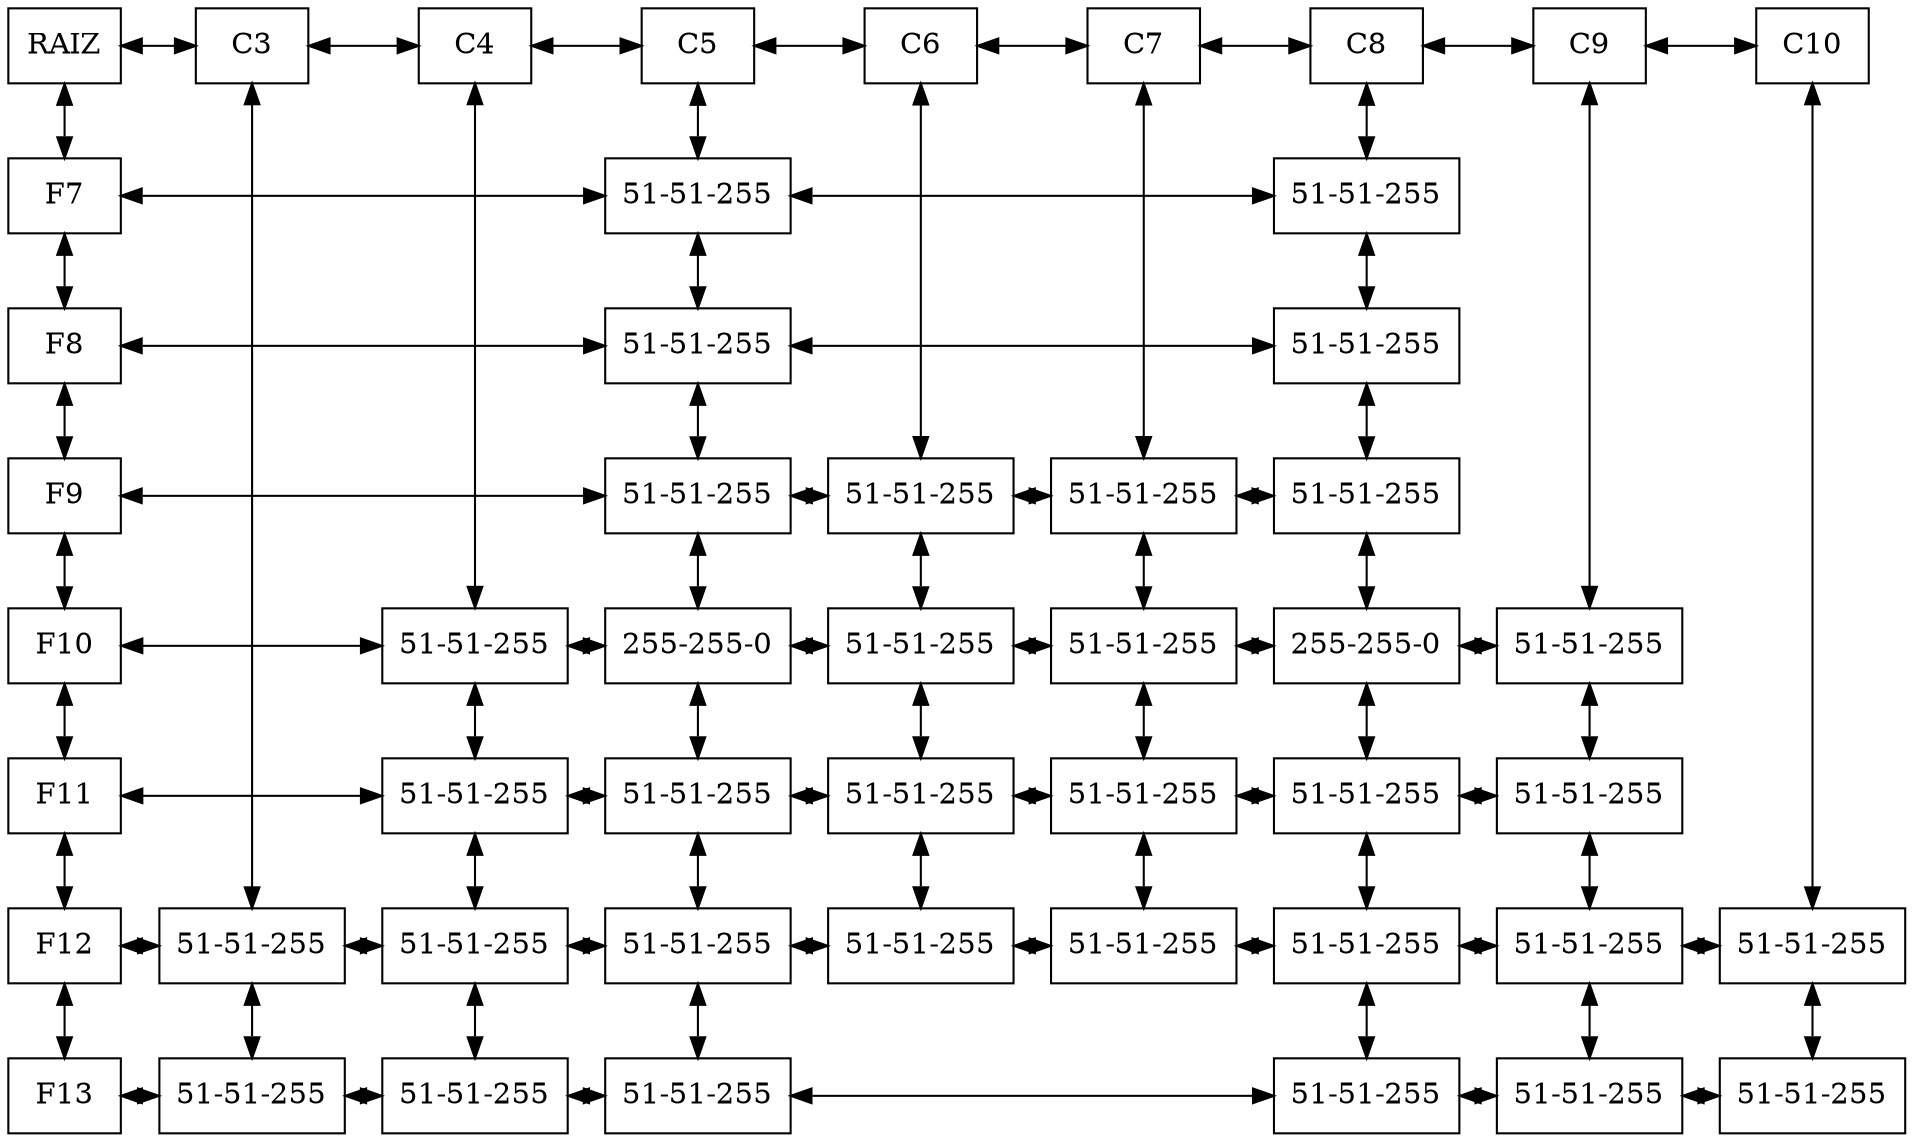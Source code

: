 digraph MatrizCapa{ 
 node[shape=box] 
 rankdir=UD; 
 {rank=min; 
nodo00[label="RAIZ" ,rankdir=LR,group=0]; 
nodo40[label="C3" ,rankdir=LR,group=4]; 
nodo50[label="C4" ,rankdir=LR,group=5]; 
nodo60[label="C5" ,rankdir=LR,group=6]; 
nodo70[label="C6" ,rankdir=LR,group=7]; 
nodo80[label="C7" ,rankdir=LR,group=8]; 
nodo90[label="C8" ,rankdir=LR,group=9]; 
nodo100[label="C9" ,rankdir=LR,group=10]; 
nodo110[label="C10" ,rankdir=LR,group=11]; 
}{rank=same; 
nodo00[label="RAIZ" ,group=0]; 
nodo40[label="C3" ,group=4]; 
nodo50[label="C4" ,group=5]; 
nodo60[label="C5" ,group=6]; 
nodo70[label="C6" ,group=7]; 
nodo80[label="C7" ,group=8]; 
nodo90[label="C8" ,group=9]; 
nodo100[label="C9" ,group=10]; 
nodo110[label="C10" ,group=11]; 
}{rank=same; 
nodo08[label="F7" ,group=0]; 
nodo68[label="51-51-255" ,group=6]; 
nodo98[label="51-51-255" ,group=9]; 
}{rank=same; 
nodo09[label="F8" ,group=0]; 
nodo69[label="51-51-255" ,group=6]; 
nodo99[label="51-51-255" ,group=9]; 
}{rank=same; 
nodo010[label="F9" ,group=0]; 
nodo610[label="51-51-255" ,group=6]; 
nodo710[label="51-51-255" ,group=7]; 
nodo810[label="51-51-255" ,group=8]; 
nodo910[label="51-51-255" ,group=9]; 
}{rank=same; 
nodo011[label="F10" ,group=0]; 
nodo511[label="51-51-255" ,group=5]; 
nodo611[label="255-255-0" ,group=6]; 
nodo711[label="51-51-255" ,group=7]; 
nodo811[label="51-51-255" ,group=8]; 
nodo911[label="255-255-0" ,group=9]; 
nodo1011[label="51-51-255" ,group=10]; 
}{rank=same; 
nodo012[label="F11" ,group=0]; 
nodo512[label="51-51-255" ,group=5]; 
nodo612[label="51-51-255" ,group=6]; 
nodo712[label="51-51-255" ,group=7]; 
nodo812[label="51-51-255" ,group=8]; 
nodo912[label="51-51-255" ,group=9]; 
nodo1012[label="51-51-255" ,group=10]; 
}{rank=same; 
nodo013[label="F12" ,group=0]; 
nodo413[label="51-51-255" ,group=4]; 
nodo513[label="51-51-255" ,group=5]; 
nodo613[label="51-51-255" ,group=6]; 
nodo713[label="51-51-255" ,group=7]; 
nodo813[label="51-51-255" ,group=8]; 
nodo913[label="51-51-255" ,group=9]; 
nodo1013[label="51-51-255" ,group=10]; 
nodo1113[label="51-51-255" ,group=11]; 
}{rank=same; 
nodo014[label="F13" ,group=0]; 
nodo414[label="51-51-255" ,group=4]; 
nodo514[label="51-51-255" ,group=5]; 
nodo614[label="51-51-255" ,group=6]; 
nodo914[label="51-51-255" ,group=9]; 
nodo1014[label="51-51-255" ,group=10]; 
nodo1114[label="51-51-255" ,group=11]; 
}nodo00 -> nodo40 [dir=both];
nodo40 -> nodo50 [dir=both];
nodo50 -> nodo60 [dir=both];
nodo60 -> nodo70 [dir=both];
nodo70 -> nodo80 [dir=both];
nodo80 -> nodo90 [dir=both];
nodo90 -> nodo100 [dir=both];
nodo100 -> nodo110 [dir=both];
nodo08 -> nodo68 [dir=both];
nodo68 -> nodo98 [dir=both];
nodo09 -> nodo69 [dir=both];
nodo69 -> nodo99 [dir=both];
nodo010 -> nodo610 [dir=both];
nodo610 -> nodo710 [dir=both];
nodo710 -> nodo810 [dir=both];
nodo810 -> nodo910 [dir=both];
nodo011 -> nodo511 [dir=both];
nodo511 -> nodo611 [dir=both];
nodo611 -> nodo711 [dir=both];
nodo711 -> nodo811 [dir=both];
nodo811 -> nodo911 [dir=both];
nodo911 -> nodo1011 [dir=both];
nodo012 -> nodo512 [dir=both];
nodo512 -> nodo612 [dir=both];
nodo612 -> nodo712 [dir=both];
nodo712 -> nodo812 [dir=both];
nodo812 -> nodo912 [dir=both];
nodo912 -> nodo1012 [dir=both];
nodo013 -> nodo413 [dir=both];
nodo413 -> nodo513 [dir=both];
nodo513 -> nodo613 [dir=both];
nodo613 -> nodo713 [dir=both];
nodo713 -> nodo813 [dir=both];
nodo813 -> nodo913 [dir=both];
nodo913 -> nodo1013 [dir=both];
nodo1013 -> nodo1113 [dir=both];
nodo014 -> nodo414 [dir=both];
nodo414 -> nodo514 [dir=both];
nodo514 -> nodo614 [dir=both];
nodo614 -> nodo914 [dir=both];
nodo914 -> nodo1014 [dir=both];
nodo1014 -> nodo1114 [dir=both];
nodo00 -> nodo08 [dir=both];
nodo08 -> nodo09 [dir=both];
nodo09 -> nodo010 [dir=both];
nodo010 -> nodo011 [dir=both];
nodo011 -> nodo012 [dir=both];
nodo012 -> nodo013 [dir=both];
nodo013 -> nodo014 [dir=both];
nodo40 -> nodo413 [dir=both];
nodo413 -> nodo414 [dir=both];
nodo50 -> nodo511 [dir=both];
nodo511 -> nodo512 [dir=both];
nodo512 -> nodo513 [dir=both];
nodo513 -> nodo514 [dir=both];
nodo60 -> nodo68 [dir=both];
nodo68 -> nodo69 [dir=both];
nodo69 -> nodo610 [dir=both];
nodo610 -> nodo611 [dir=both];
nodo611 -> nodo612 [dir=both];
nodo612 -> nodo613 [dir=both];
nodo613 -> nodo614 [dir=both];
nodo70 -> nodo710 [dir=both];
nodo710 -> nodo711 [dir=both];
nodo711 -> nodo712 [dir=both];
nodo712 -> nodo713 [dir=both];
nodo80 -> nodo810 [dir=both];
nodo810 -> nodo811 [dir=both];
nodo811 -> nodo812 [dir=both];
nodo812 -> nodo813 [dir=both];
nodo90 -> nodo98 [dir=both];
nodo98 -> nodo99 [dir=both];
nodo99 -> nodo910 [dir=both];
nodo910 -> nodo911 [dir=both];
nodo911 -> nodo912 [dir=both];
nodo912 -> nodo913 [dir=both];
nodo913 -> nodo914 [dir=both];
nodo100 -> nodo1011 [dir=both];
nodo1011 -> nodo1012 [dir=both];
nodo1012 -> nodo1013 [dir=both];
nodo1013 -> nodo1014 [dir=both];
nodo110 -> nodo1113 [dir=both];
nodo1113 -> nodo1114 [dir=both];
}